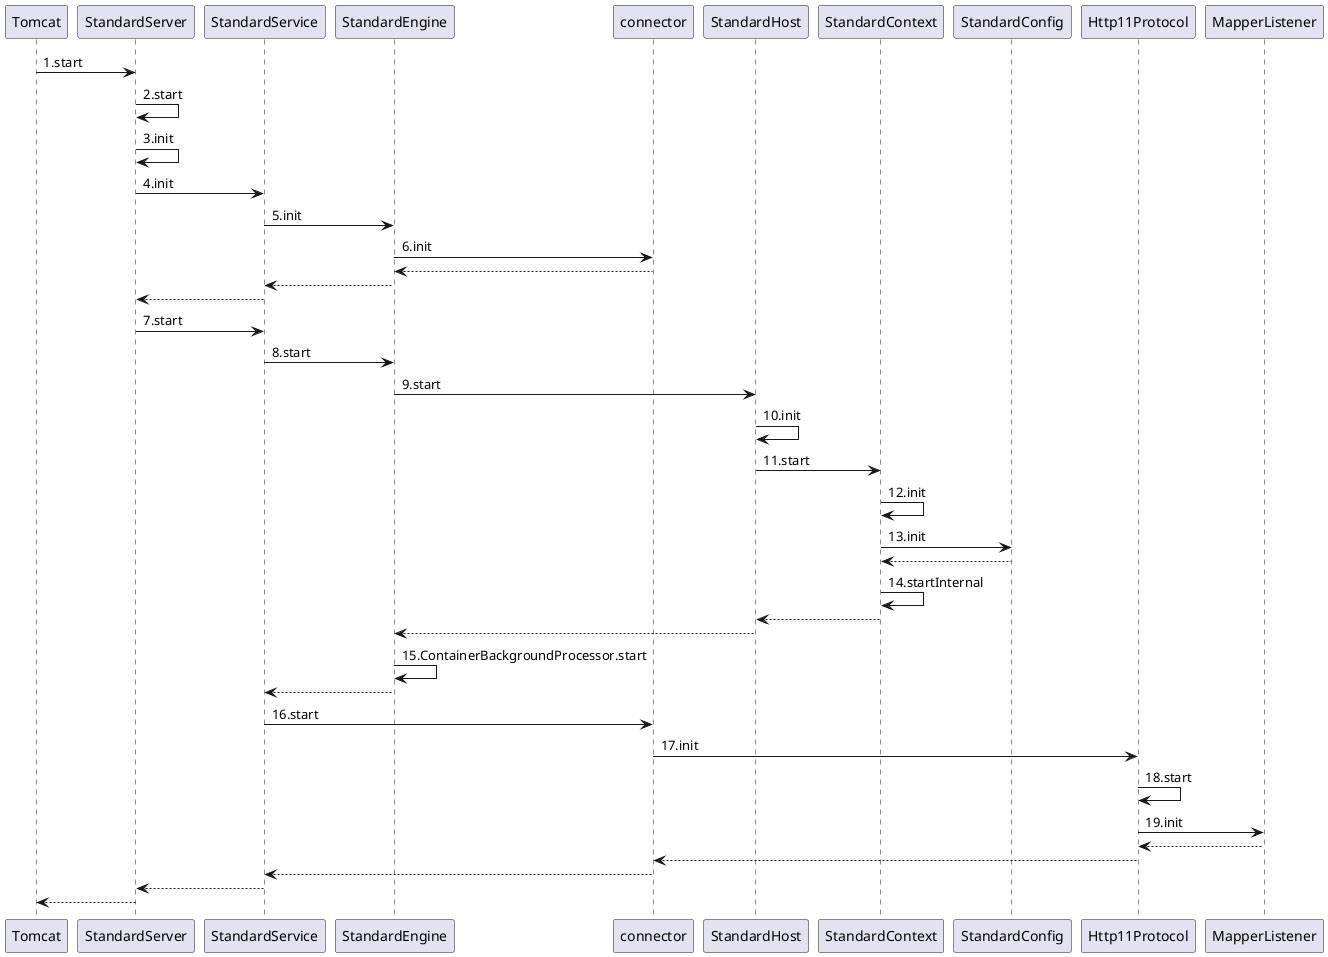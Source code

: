 @startuml
Tomcat -> StandardServer: 1.start
StandardServer -> StandardServer: 2.start
StandardServer -> StandardServer: 3.init
StandardServer -> StandardService: 4.init
StandardService -> StandardEngine: 5.init
StandardEngine -> connector: 6.init
StandardEngine <-- connector
StandardService <-- StandardEngine
StandardServer <-- StandardService

StandardServer -> StandardService: 7.start
StandardService -> StandardEngine: 8.start
StandardEngine -> StandardHost: 9.start
StandardHost -> StandardHost: 10.init
StandardHost -> StandardContext: 11.start
StandardContext -> StandardContext: 12.init
StandardContext -> StandardConfig: 13.init
StandardContext <-- StandardConfig:
StandardContext -> StandardContext: 14.startInternal
StandardHost <-- StandardContext
StandardEngine <-- StandardHost
StandardEngine->StandardEngine: 15.ContainerBackgroundProcessor.start
StandardService<--StandardEngine

StandardService->connector:16.start
connector->Http11Protocol:17.init
Http11Protocol->Http11Protocol:18.start
Http11Protocol->MapperListener:19.init
Http11Protocol<--MapperListener
connector<--Http11Protocol
StandardService<--connector
StandardServer<--StandardService
Tomcat<--StandardServer







@enduml